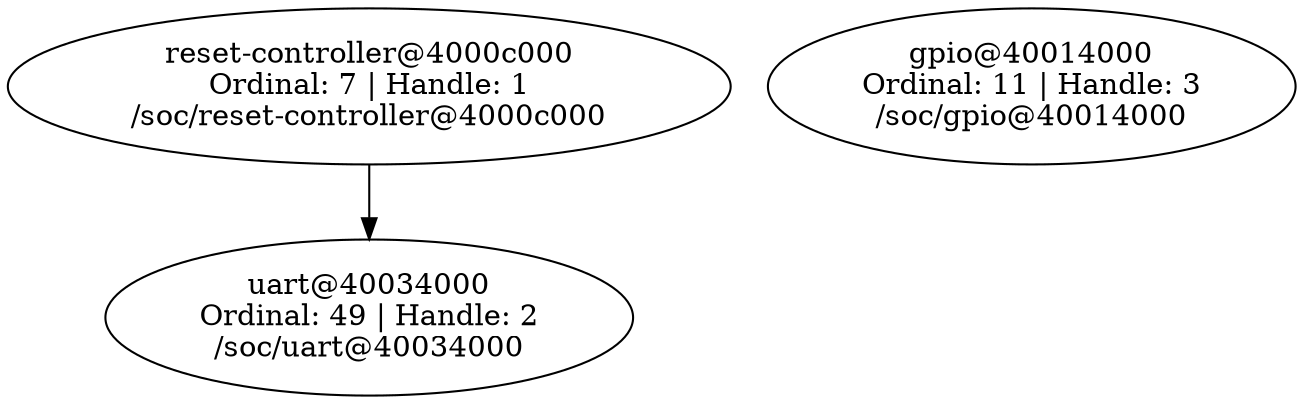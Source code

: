 // C:/Users/ediso/zephyrproject/evse-rp2040-hardware/button1/build/zephyr/zephyr_pre0.elf
digraph "Device dependency graph" {
	7 [label="reset-controller@4000c000\nOrdinal: 7 | Handle: 1\n/soc/reset-controller@4000c000"]
	49 [label="uart@40034000\nOrdinal: 49 | Handle: 2\n/soc/uart@40034000"]
	11 [label="gpio@40014000\nOrdinal: 11 | Handle: 3\n/soc/gpio@40014000"]
	7 -> 49
}
